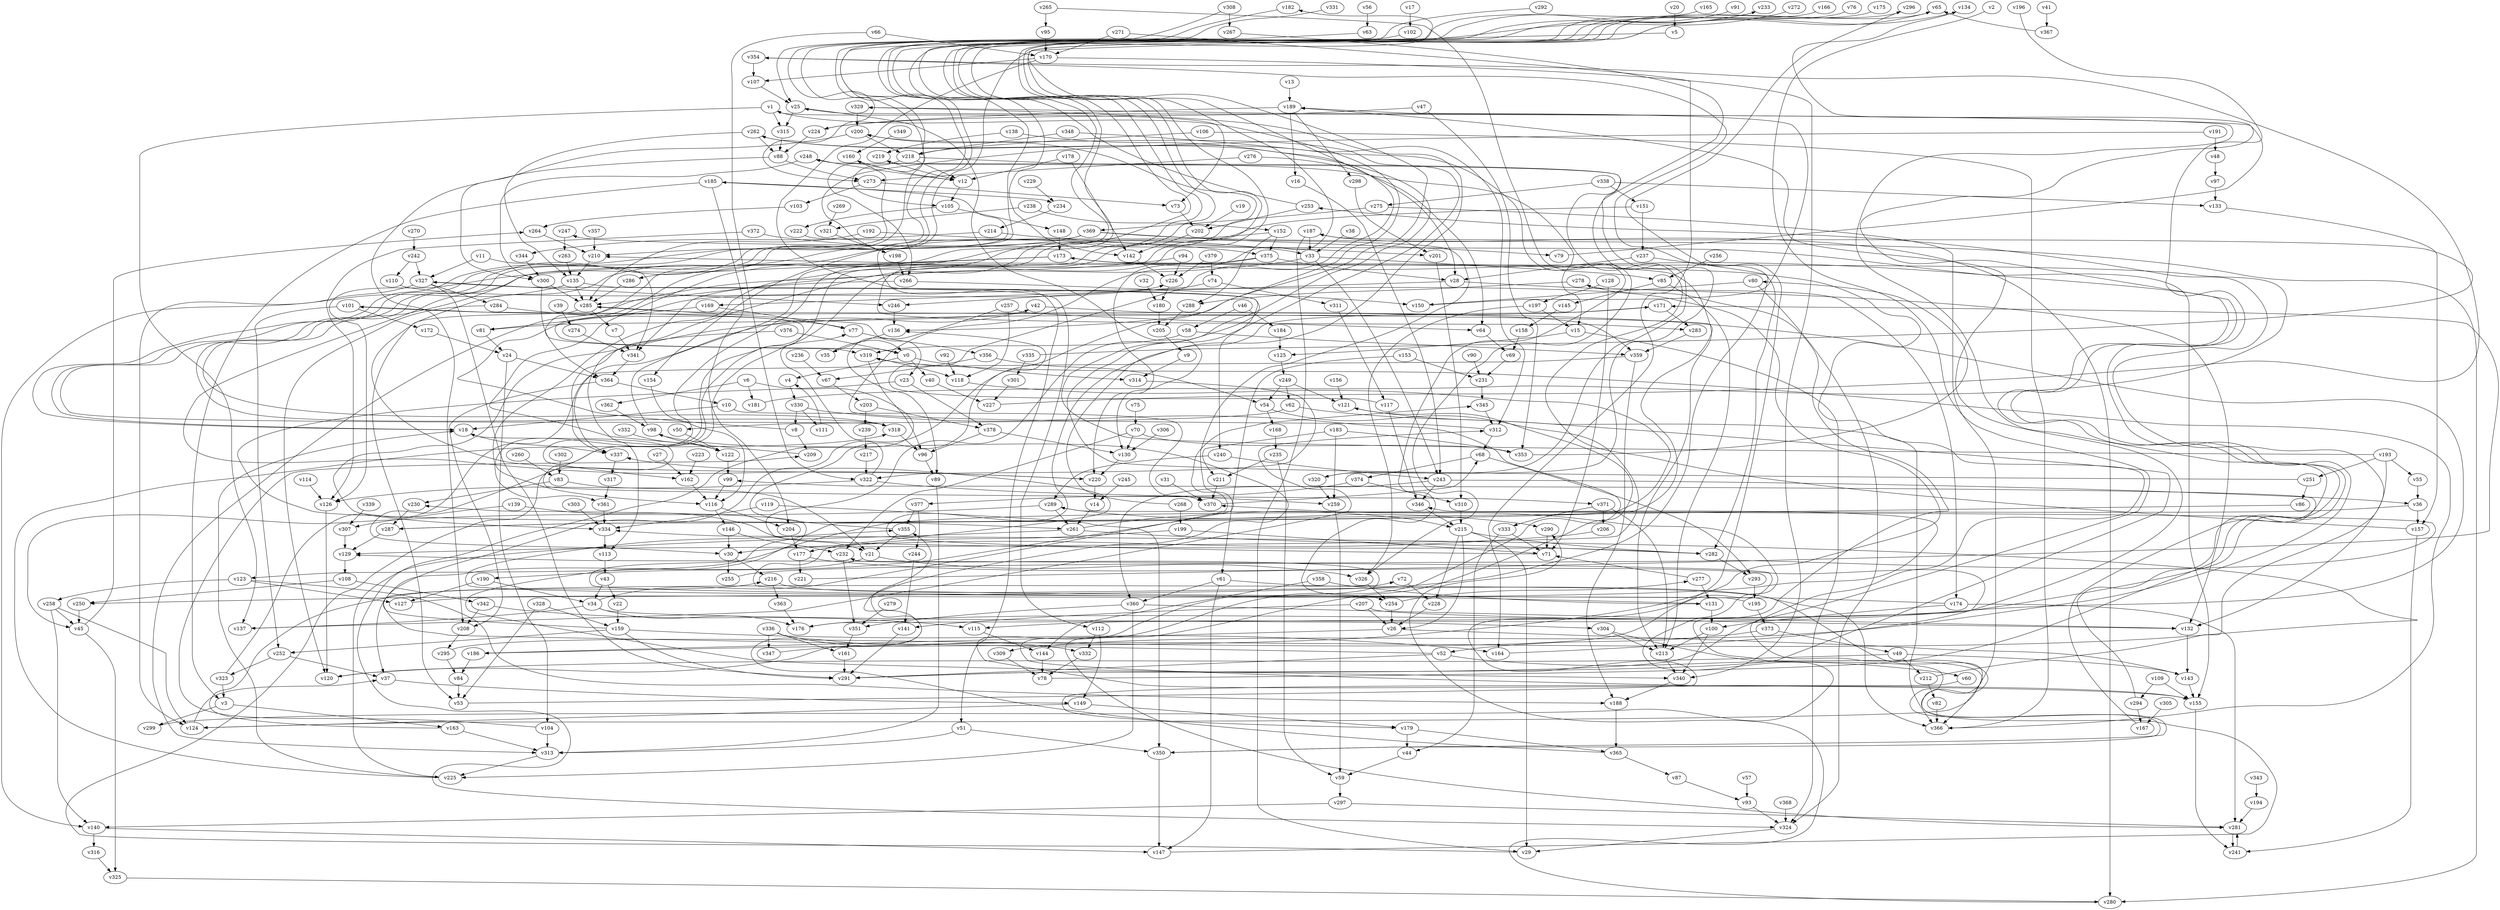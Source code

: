 // Benchmark game 556 - 380 vertices
// time_bound: 50
// targets: v78
digraph G {
    v0 [name="v0", player=1];
    v1 [name="v1", player=1];
    v2 [name="v2", player=1];
    v3 [name="v3", player=1];
    v4 [name="v4", player=1];
    v5 [name="v5", player=1];
    v6 [name="v6", player=0];
    v7 [name="v7", player=1];
    v8 [name="v8", player=1];
    v9 [name="v9", player=0];
    v10 [name="v10", player=0];
    v11 [name="v11", player=1];
    v12 [name="v12", player=0];
    v13 [name="v13", player=1];
    v14 [name="v14", player=1];
    v15 [name="v15", player=1];
    v16 [name="v16", player=1];
    v17 [name="v17", player=0];
    v18 [name="v18", player=1];
    v19 [name="v19", player=1];
    v20 [name="v20", player=0];
    v21 [name="v21", player=0];
    v22 [name="v22", player=1];
    v23 [name="v23", player=0];
    v24 [name="v24", player=1];
    v25 [name="v25", player=1];
    v26 [name="v26", player=0];
    v27 [name="v27", player=0];
    v28 [name="v28", player=0];
    v29 [name="v29", player=0];
    v30 [name="v30", player=0];
    v31 [name="v31", player=0];
    v32 [name="v32", player=0];
    v33 [name="v33", player=1];
    v34 [name="v34", player=0];
    v35 [name="v35", player=1];
    v36 [name="v36", player=0];
    v37 [name="v37", player=0];
    v38 [name="v38", player=0];
    v39 [name="v39", player=1];
    v40 [name="v40", player=0];
    v41 [name="v41", player=0];
    v42 [name="v42", player=1];
    v43 [name="v43", player=0];
    v44 [name="v44", player=1];
    v45 [name="v45", player=0];
    v46 [name="v46", player=1];
    v47 [name="v47", player=0];
    v48 [name="v48", player=0];
    v49 [name="v49", player=1];
    v50 [name="v50", player=0];
    v51 [name="v51", player=0];
    v52 [name="v52", player=1];
    v53 [name="v53", player=1];
    v54 [name="v54", player=1];
    v55 [name="v55", player=0];
    v56 [name="v56", player=1];
    v57 [name="v57", player=0];
    v58 [name="v58", player=0];
    v59 [name="v59", player=1];
    v60 [name="v60", player=0];
    v61 [name="v61", player=0];
    v62 [name="v62", player=1];
    v63 [name="v63", player=1];
    v64 [name="v64", player=0];
    v65 [name="v65", player=0];
    v66 [name="v66", player=1];
    v67 [name="v67", player=1];
    v68 [name="v68", player=0];
    v69 [name="v69", player=0];
    v70 [name="v70", player=0];
    v71 [name="v71", player=1];
    v72 [name="v72", player=0];
    v73 [name="v73", player=0];
    v74 [name="v74", player=1];
    v75 [name="v75", player=1];
    v76 [name="v76", player=0];
    v77 [name="v77", player=0];
    v78 [name="v78", player=1, target=1];
    v79 [name="v79", player=1];
    v80 [name="v80", player=0];
    v81 [name="v81", player=0];
    v82 [name="v82", player=1];
    v83 [name="v83", player=0];
    v84 [name="v84", player=1];
    v85 [name="v85", player=0];
    v86 [name="v86", player=0];
    v87 [name="v87", player=1];
    v88 [name="v88", player=0];
    v89 [name="v89", player=0];
    v90 [name="v90", player=0];
    v91 [name="v91", player=0];
    v92 [name="v92", player=0];
    v93 [name="v93", player=1];
    v94 [name="v94", player=1];
    v95 [name="v95", player=1];
    v96 [name="v96", player=0];
    v97 [name="v97", player=1];
    v98 [name="v98", player=0];
    v99 [name="v99", player=1];
    v100 [name="v100", player=0];
    v101 [name="v101", player=1];
    v102 [name="v102", player=1];
    v103 [name="v103", player=1];
    v104 [name="v104", player=0];
    v105 [name="v105", player=1];
    v106 [name="v106", player=1];
    v107 [name="v107", player=1];
    v108 [name="v108", player=1];
    v109 [name="v109", player=1];
    v110 [name="v110", player=0];
    v111 [name="v111", player=1];
    v112 [name="v112", player=1];
    v113 [name="v113", player=0];
    v114 [name="v114", player=0];
    v115 [name="v115", player=0];
    v116 [name="v116", player=0];
    v117 [name="v117", player=1];
    v118 [name="v118", player=0];
    v119 [name="v119", player=1];
    v120 [name="v120", player=0];
    v121 [name="v121", player=1];
    v122 [name="v122", player=0];
    v123 [name="v123", player=0];
    v124 [name="v124", player=1];
    v125 [name="v125", player=1];
    v126 [name="v126", player=1];
    v127 [name="v127", player=0];
    v128 [name="v128", player=1];
    v129 [name="v129", player=0];
    v130 [name="v130", player=0];
    v131 [name="v131", player=0];
    v132 [name="v132", player=0];
    v133 [name="v133", player=1];
    v134 [name="v134", player=1];
    v135 [name="v135", player=0];
    v136 [name="v136", player=1];
    v137 [name="v137", player=0];
    v138 [name="v138", player=0];
    v139 [name="v139", player=0];
    v140 [name="v140", player=1];
    v141 [name="v141", player=0];
    v142 [name="v142", player=1];
    v143 [name="v143", player=0];
    v144 [name="v144", player=0];
    v145 [name="v145", player=0];
    v146 [name="v146", player=1];
    v147 [name="v147", player=0];
    v148 [name="v148", player=1];
    v149 [name="v149", player=0];
    v150 [name="v150", player=0];
    v151 [name="v151", player=0];
    v152 [name="v152", player=0];
    v153 [name="v153", player=1];
    v154 [name="v154", player=1];
    v155 [name="v155", player=0];
    v156 [name="v156", player=1];
    v157 [name="v157", player=1];
    v158 [name="v158", player=1];
    v159 [name="v159", player=0];
    v160 [name="v160", player=0];
    v161 [name="v161", player=0];
    v162 [name="v162", player=1];
    v163 [name="v163", player=1];
    v164 [name="v164", player=0];
    v165 [name="v165", player=0];
    v166 [name="v166", player=1];
    v167 [name="v167", player=1];
    v168 [name="v168", player=1];
    v169 [name="v169", player=1];
    v170 [name="v170", player=0];
    v171 [name="v171", player=0];
    v172 [name="v172", player=0];
    v173 [name="v173", player=0];
    v174 [name="v174", player=0];
    v175 [name="v175", player=0];
    v176 [name="v176", player=0];
    v177 [name="v177", player=1];
    v178 [name="v178", player=1];
    v179 [name="v179", player=0];
    v180 [name="v180", player=1];
    v181 [name="v181", player=0];
    v182 [name="v182", player=0];
    v183 [name="v183", player=1];
    v184 [name="v184", player=0];
    v185 [name="v185", player=1];
    v186 [name="v186", player=0];
    v187 [name="v187", player=1];
    v188 [name="v188", player=1];
    v189 [name="v189", player=0];
    v190 [name="v190", player=0];
    v191 [name="v191", player=1];
    v192 [name="v192", player=1];
    v193 [name="v193", player=1];
    v194 [name="v194", player=1];
    v195 [name="v195", player=0];
    v196 [name="v196", player=0];
    v197 [name="v197", player=1];
    v198 [name="v198", player=0];
    v199 [name="v199", player=0];
    v200 [name="v200", player=1];
    v201 [name="v201", player=0];
    v202 [name="v202", player=0];
    v203 [name="v203", player=1];
    v204 [name="v204", player=0];
    v205 [name="v205", player=0];
    v206 [name="v206", player=1];
    v207 [name="v207", player=1];
    v208 [name="v208", player=0];
    v209 [name="v209", player=0];
    v210 [name="v210", player=1];
    v211 [name="v211", player=0];
    v212 [name="v212", player=0];
    v213 [name="v213", player=1];
    v214 [name="v214", player=1];
    v215 [name="v215", player=1];
    v216 [name="v216", player=0];
    v217 [name="v217", player=1];
    v218 [name="v218", player=1];
    v219 [name="v219", player=0];
    v220 [name="v220", player=1];
    v221 [name="v221", player=0];
    v222 [name="v222", player=0];
    v223 [name="v223", player=1];
    v224 [name="v224", player=0];
    v225 [name="v225", player=1];
    v226 [name="v226", player=0];
    v227 [name="v227", player=0];
    v228 [name="v228", player=1];
    v229 [name="v229", player=1];
    v230 [name="v230", player=1];
    v231 [name="v231", player=1];
    v232 [name="v232", player=0];
    v233 [name="v233", player=1];
    v234 [name="v234", player=1];
    v235 [name="v235", player=0];
    v236 [name="v236", player=0];
    v237 [name="v237", player=0];
    v238 [name="v238", player=0];
    v239 [name="v239", player=0];
    v240 [name="v240", player=1];
    v241 [name="v241", player=1];
    v242 [name="v242", player=0];
    v243 [name="v243", player=0];
    v244 [name="v244", player=0];
    v245 [name="v245", player=1];
    v246 [name="v246", player=0];
    v247 [name="v247", player=0];
    v248 [name="v248", player=1];
    v249 [name="v249", player=0];
    v250 [name="v250", player=1];
    v251 [name="v251", player=0];
    v252 [name="v252", player=1];
    v253 [name="v253", player=1];
    v254 [name="v254", player=1];
    v255 [name="v255", player=1];
    v256 [name="v256", player=1];
    v257 [name="v257", player=0];
    v258 [name="v258", player=0];
    v259 [name="v259", player=0];
    v260 [name="v260", player=1];
    v261 [name="v261", player=0];
    v262 [name="v262", player=0];
    v263 [name="v263", player=0];
    v264 [name="v264", player=0];
    v265 [name="v265", player=1];
    v266 [name="v266", player=1];
    v267 [name="v267", player=1];
    v268 [name="v268", player=1];
    v269 [name="v269", player=0];
    v270 [name="v270", player=0];
    v271 [name="v271", player=0];
    v272 [name="v272", player=0];
    v273 [name="v273", player=0];
    v274 [name="v274", player=1];
    v275 [name="v275", player=1];
    v276 [name="v276", player=0];
    v277 [name="v277", player=1];
    v278 [name="v278", player=0];
    v279 [name="v279", player=1];
    v280 [name="v280", player=1];
    v281 [name="v281", player=0];
    v282 [name="v282", player=0];
    v283 [name="v283", player=1];
    v284 [name="v284", player=1];
    v285 [name="v285", player=1];
    v286 [name="v286", player=0];
    v287 [name="v287", player=0];
    v288 [name="v288", player=1];
    v289 [name="v289", player=0];
    v290 [name="v290", player=0];
    v291 [name="v291", player=1];
    v292 [name="v292", player=0];
    v293 [name="v293", player=1];
    v294 [name="v294", player=1];
    v295 [name="v295", player=0];
    v296 [name="v296", player=1];
    v297 [name="v297", player=0];
    v298 [name="v298", player=1];
    v299 [name="v299", player=1];
    v300 [name="v300", player=0];
    v301 [name="v301", player=0];
    v302 [name="v302", player=1];
    v303 [name="v303", player=1];
    v304 [name="v304", player=1];
    v305 [name="v305", player=1];
    v306 [name="v306", player=1];
    v307 [name="v307", player=1];
    v308 [name="v308", player=0];
    v309 [name="v309", player=0];
    v310 [name="v310", player=1];
    v311 [name="v311", player=0];
    v312 [name="v312", player=1];
    v313 [name="v313", player=1];
    v314 [name="v314", player=1];
    v315 [name="v315", player=1];
    v316 [name="v316", player=1];
    v317 [name="v317", player=0];
    v318 [name="v318", player=1];
    v319 [name="v319", player=1];
    v320 [name="v320", player=0];
    v321 [name="v321", player=0];
    v322 [name="v322", player=1];
    v323 [name="v323", player=0];
    v324 [name="v324", player=1];
    v325 [name="v325", player=1];
    v326 [name="v326", player=0];
    v327 [name="v327", player=1];
    v328 [name="v328", player=0];
    v329 [name="v329", player=1];
    v330 [name="v330", player=1];
    v331 [name="v331", player=1];
    v332 [name="v332", player=0];
    v333 [name="v333", player=1];
    v334 [name="v334", player=0];
    v335 [name="v335", player=1];
    v336 [name="v336", player=0];
    v337 [name="v337", player=1];
    v338 [name="v338", player=0];
    v339 [name="v339", player=0];
    v340 [name="v340", player=1];
    v341 [name="v341", player=0];
    v342 [name="v342", player=0];
    v343 [name="v343", player=0];
    v344 [name="v344", player=1];
    v345 [name="v345", player=0];
    v346 [name="v346", player=0];
    v347 [name="v347", player=0];
    v348 [name="v348", player=0];
    v349 [name="v349", player=0];
    v350 [name="v350", player=0];
    v351 [name="v351", player=1];
    v352 [name="v352", player=0];
    v353 [name="v353", player=1];
    v354 [name="v354", player=0];
    v355 [name="v355", player=1];
    v356 [name="v356", player=0];
    v357 [name="v357", player=1];
    v358 [name="v358", player=1];
    v359 [name="v359", player=1];
    v360 [name="v360", player=0];
    v361 [name="v361", player=0];
    v362 [name="v362", player=1];
    v363 [name="v363", player=0];
    v364 [name="v364", player=0];
    v365 [name="v365", player=1];
    v366 [name="v366", player=0];
    v367 [name="v367", player=1];
    v368 [name="v368", player=1];
    v369 [name="v369", player=0];
    v370 [name="v370", player=1];
    v371 [name="v371", player=0];
    v372 [name="v372", player=1];
    v373 [name="v373", player=1];
    v374 [name="v374", player=1];
    v375 [name="v375", player=1];
    v376 [name="v376", player=0];
    v377 [name="v377", player=1];
    v378 [name="v378", player=1];
    v379 [name="v379", player=1];

    v0 -> v314;
    v1 -> v137;
    v2 -> v291 [constraint="t >= 1"];
    v3 -> v299;
    v4 -> v330;
    v5 -> v220 [constraint="t < 7"];
    v6 -> v324 [constraint="t < 15"];
    v7 -> v341;
    v8 -> v226 [constraint="t < 12"];
    v9 -> v314;
    v10 -> v370;
    v11 -> v341;
    v12 -> v105;
    v13 -> v189;
    v14 -> v261;
    v15 -> v324;
    v16 -> v243;
    v17 -> v102;
    v18 -> v160 [constraint="t < 10"];
    v19 -> v202;
    v20 -> v5;
    v21 -> v326;
    v22 -> v159;
    v23 -> v261 [constraint="t >= 3"];
    v24 -> v104;
    v25 -> v315;
    v26 -> v143;
    v27 -> v162;
    v28 -> v132;
    v29 -> v18 [constraint="t < 10"];
    v30 -> v255;
    v31 -> v370;
    v32 -> v180;
    v33 -> v243;
    v34 -> v345 [constraint="t >= 4"];
    v35 -> v0 [constraint="t >= 3"];
    v36 -> v340 [constraint="t mod 3 == 1"];
    v37 -> v149;
    v38 -> v33;
    v39 -> v274;
    v40 -> v227;
    v41 -> v367;
    v42 -> v359;
    v43 -> v22;
    v44 -> v59;
    v45 -> v325;
    v46 -> v184;
    v47 -> v353;
    v48 -> v97;
    v49 -> v212;
    v50 -> v122;
    v51 -> v350 [constraint="t < 14"];
    v52 -> v1 [constraint="t mod 2 == 0"];
    v53 -> v296 [constraint="t >= 3"];
    v54 -> v129 [constraint="t >= 2"];
    v55 -> v36;
    v56 -> v63;
    v57 -> v93;
    v58 -> v359;
    v59 -> v297;
    v60 -> v179 [constraint="t >= 5"];
    v61 -> v360;
    v62 -> v366;
    v63 -> v18 [constraint="t < 15"];
    v64 -> v69;
    v65 -> v136 [constraint="t < 14"];
    v66 -> v322;
    v67 -> v203;
    v68 -> v293;
    v69 -> v231;
    v70 -> v353;
    v71 -> v171 [constraint="t mod 3 == 0"];
    v72 -> v228;
    v73 -> v202;
    v74 -> v311;
    v75 -> v70;
    v76 -> v283 [constraint="t mod 4 == 3"];
    v77 -> v356;
    v78 -> v247 [constraint="t mod 5 == 4"];
    v79 -> v329 [constraint="t >= 2"];
    v80 -> v324;
    v81 -> v24;
    v82 -> v366;
    v83 -> v21;
    v84 -> v53;
    v85 -> v213;
    v86 -> v123 [constraint="t mod 5 == 4"];
    v87 -> v93;
    v88 -> v273;
    v89 -> v313;
    v90 -> v231;
    v91 -> v142 [constraint="t >= 4"];
    v92 -> v118;
    v93 -> v324;
    v94 -> v313 [constraint="t mod 5 == 0"];
    v95 -> v170;
    v96 -> v89;
    v97 -> v133;
    v98 -> v200 [constraint="t >= 2"];
    v99 -> v116;
    v100 -> v340;
    v101 -> v371 [constraint="t < 9"];
    v102 -> v318 [constraint="t < 9"];
    v103 -> v264;
    v104 -> v209 [constraint="t mod 3 == 0"];
    v105 -> v222;
    v106 -> v366;
    v107 -> v25;
    v108 -> v342;
    v109 -> v294;
    v110 -> v186 [constraint="t mod 2 == 1"];
    v111 -> v4;
    v112 -> v149;
    v113 -> v43;
    v114 -> v126;
    v115 -> v144;
    v116 -> v204;
    v117 -> v134 [constraint="t mod 2 == 1"];
    v118 -> v287 [constraint="t < 10"];
    v119 -> v350;
    v120 -> v355 [constraint="t mod 3 == 2"];
    v121 -> v281 [constraint="t < 14"];
    v122 -> v99;
    v123 -> v188 [constraint="t >= 5"];
    v124 -> v37;
    v125 -> v249;
    v126 -> v120;
    v127 -> v346 [constraint="t >= 2"];
    v128 -> v71;
    v129 -> v108;
    v130 -> v220;
    v131 -> v230 [constraint="t >= 1"];
    v132 -> v143;
    v133 -> v157;
    v134 -> v115 [constraint="t < 6"];
    v135 -> v140;
    v136 -> v35;
    v137 -> v312 [constraint="t < 6"];
    v138 -> v28;
    v139 -> v307;
    v140 -> v147;
    v141 -> v291;
    v142 -> v226;
    v143 -> v155;
    v144 -> v78;
    v145 -> v158;
    v146 -> v232;
    v147 -> v278 [constraint="t < 12"];
    v148 -> v173;
    v149 -> v179;
    v150 -> v189 [constraint="t >= 4"];
    v151 -> v116 [constraint="t < 14"];
    v152 -> v154;
    v153 -> v61;
    v154 -> v116;
    v155 -> v232 [constraint="t >= 3"];
    v156 -> v121;
    v157 -> v219 [constraint="t >= 1"];
    v158 -> v69;
    v159 -> v72 [constraint="t < 13"];
    v160 -> v12;
    v161 -> v291;
    v162 -> v116;
    v163 -> v216 [constraint="t >= 1"];
    v164 -> v189 [constraint="t < 7"];
    v165 -> v319 [constraint="t < 10"];
    v166 -> v337 [constraint="t mod 2 == 0"];
    v167 -> v25 [constraint="t >= 5"];
    v168 -> v235;
    v169 -> v77;
    v170 -> v112;
    v171 -> v334 [constraint="t mod 5 == 0"];
    v172 -> v24;
    v173 -> v286;
    v174 -> v337 [constraint="t < 10"];
    v175 -> v162 [constraint="t < 12"];
    v176 -> v101 [constraint="t >= 1"];
    v177 -> v176 [constraint="t < 11"];
    v178 -> v142;
    v179 -> v44;
    v180 -> v205;
    v181 -> v173 [constraint="t mod 4 == 1"];
    v182 -> v273 [constraint="t < 11"];
    v183 -> v211;
    v184 -> v125;
    v185 -> v204;
    v186 -> v84;
    v187 -> v280;
    v188 -> v365;
    v189 -> v298;
    v190 -> v34;
    v191 -> v198 [constraint="t >= 3"];
    v192 -> v375;
    v193 -> v327 [constraint="t >= 3"];
    v194 -> v281;
    v195 -> v355 [constraint="t mod 3 == 0"];
    v196 -> v309 [constraint="t mod 5 == 3"];
    v197 -> v326;
    v198 -> v266;
    v199 -> v71;
    v200 -> v300;
    v201 -> v310;
    v202 -> v142;
    v203 -> v239;
    v204 -> v177;
    v205 -> v9;
    v206 -> v30 [constraint="t < 6"];
    v207 -> v141;
    v208 -> v295;
    v209 -> v182 [constraint="t < 7"];
    v210 -> v135;
    v211 -> v370;
    v212 -> v253 [constraint="t >= 2"];
    v213 -> v340;
    v214 -> v344;
    v215 -> v29;
    v216 -> v124 [constraint="t < 13"];
    v217 -> v322;
    v218 -> v266;
    v219 -> v12;
    v220 -> v185 [constraint="t < 14"];
    v221 -> v171 [constraint="t < 11"];
    v222 -> v190 [constraint="t >= 5"];
    v223 -> v162;
    v224 -> v88;
    v225 -> v318 [constraint="t < 13"];
    v226 -> v180;
    v227 -> v354 [constraint="t mod 2 == 1"];
    v228 -> v26;
    v229 -> v234;
    v230 -> v287;
    v231 -> v345;
    v232 -> v351;
    v233 -> v0 [constraint="t < 15"];
    v234 -> v214;
    v235 -> v211;
    v236 -> v67;
    v237 -> v282;
    v238 -> v152;
    v239 -> v217;
    v240 -> v243;
    v241 -> v281 [constraint="t mod 3 == 1"];
    v242 -> v327;
    v243 -> v36;
    v244 -> v141;
    v245 -> v14;
    v246 -> v136;
    v247 -> v263;
    v248 -> v12;
    v249 -> v54;
    v250 -> v45;
    v251 -> v200 [constraint="t >= 3"];
    v252 -> v37;
    v253 -> v233 [constraint="t >= 5"];
    v254 -> v277 [constraint="t < 12"];
    v255 -> v289 [constraint="t < 13"];
    v256 -> v85;
    v257 -> v118;
    v258 -> v124;
    v259 -> v59;
    v260 -> v83;
    v261 -> v215 [constraint="t >= 1"];
    v262 -> v254 [constraint="t mod 2 == 1"];
    v263 -> v135;
    v264 -> v210;
    v265 -> v326 [constraint="t >= 1"];
    v266 -> v341;
    v267 -> v320 [constraint="t mod 5 == 1"];
    v268 -> v329 [constraint="t mod 4 == 1"];
    v269 -> v321;
    v270 -> v242;
    v271 -> v164;
    v272 -> v361 [constraint="t mod 3 == 2"];
    v273 -> v73;
    v274 -> v341;
    v275 -> v366;
    v276 -> v64;
    v277 -> v71 [constraint="t >= 4"];
    v278 -> v288;
    v279 -> v351;
    v280 -> v290 [constraint="t >= 5"];
    v281 -> v241;
    v282 -> v262 [constraint="t >= 1"];
    v283 -> v359;
    v284 -> v120;
    v285 -> v7;
    v286 -> v285;
    v287 -> v285 [constraint="t < 13"];
    v288 -> v205;
    v289 -> v45;
    v290 -> v71;
    v291 -> v121 [constraint="t >= 3"];
    v292 -> v318 [constraint="t mod 5 == 4"];
    v293 -> v195;
    v294 -> v99 [constraint="t < 8"];
    v295 -> v129 [constraint="t >= 5"];
    v296 -> v30 [constraint="t < 13"];
    v297 -> v140;
    v298 -> v201;
    v299 -> v370 [constraint="t mod 2 == 1"];
    v300 -> v364;
    v301 -> v227;
    v302 -> v83;
    v303 -> v334;
    v304 -> v350 [constraint="t >= 2"];
    v305 -> v167;
    v306 -> v130;
    v307 -> v129;
    v308 -> v25 [constraint="t mod 5 == 2"];
    v309 -> v78;
    v310 -> v215;
    v311 -> v117;
    v312 -> v65 [constraint="t mod 3 == 0"];
    v313 -> v225;
    v314 -> v322 [constraint="t >= 1"];
    v315 -> v88;
    v316 -> v325;
    v317 -> v361;
    v318 -> v96;
    v319 -> v118;
    v320 -> v248 [constraint="t mod 2 == 0"];
    v321 -> v198;
    v322 -> v77;
    v323 -> v42 [constraint="t >= 5"];
    v324 -> v29;
    v325 -> v280;
    v326 -> v254;
    v327 -> v246;
    v328 -> v53;
    v329 -> v200;
    v330 -> v155 [constraint="t mod 4 == 0"];
    v331 -> v105 [constraint="t < 8"];
    v332 -> v78;
    v333 -> v44;
    v334 -> v113;
    v335 -> v187 [constraint="t < 14"];
    v336 -> v161;
    v337 -> v317;
    v338 -> v151;
    v339 -> v307;
    v340 -> v188;
    v341 -> v364;
    v342 -> v115;
    v343 -> v194;
    v344 -> v300;
    v345 -> v312;
    v346 -> v215;
    v347 -> v334 [constraint="t < 7"];
    v348 -> v218;
    v349 -> v160;
    v350 -> v210 [constraint="t mod 4 == 2"];
    v351 -> v161;
    v352 -> v122;
    v353 -> v80 [constraint="t < 14"];
    v354 -> v250 [constraint="t >= 1"];
    v355 -> v136 [constraint="t < 8"];
    v356 -> v54;
    v357 -> v210;
    v358 -> v131;
    v359 -> v337 [constraint="t >= 5"];
    v360 -> v132;
    v361 -> v334;
    v362 -> v98;
    v363 -> v176;
    v364 -> v10;
    v365 -> v98 [constraint="t < 9"];
    v366 -> v319 [constraint="t mod 2 == 0"];
    v367 -> v65 [constraint="t < 13"];
    v368 -> v324;
    v369 -> v51;
    v370 -> v68 [constraint="t < 14"];
    v371 -> v333;
    v372 -> v126;
    v373 -> v52;
    v374 -> v377;
    v375 -> v318 [constraint="t < 9"];
    v376 -> v113;
    v377 -> v244;
    v378 -> v130;
    v379 -> v226;
    v0 -> v4;
    v261 -> v282;
    v100 -> v213;
    v155 -> v241;
    v258 -> v140;
    v131 -> v100;
    v18 -> v337;
    v215 -> v282;
    v183 -> v353;
    v277 -> v131;
    v28 -> v169;
    v24 -> v364;
    v369 -> v79;
    v1 -> v315;
    v375 -> v220;
    v101 -> v252;
    v8 -> v209;
    v212 -> v82;
    v159 -> v164;
    v0 -> v40;
    v338 -> v275;
    v33 -> v285;
    v187 -> v29;
    v207 -> v26;
    v3 -> v163;
    v117 -> v346;
    v51 -> v313;
    v257 -> v64;
    v10 -> v18;
    v330 -> v111;
    v284 -> v77;
    v47 -> v224;
    v43 -> v34;
    v98 -> v122;
    v371 -> v206;
    v34 -> v137;
    v289 -> v290;
    v173 -> v155;
    v225 -> v18;
    v336 -> v347;
    v62 -> v50;
    v153 -> v231;
    v199 -> v177;
    v249 -> v121;
    v66 -> v170;
    v308 -> v267;
    v354 -> v107;
    v190 -> v127;
    v304 -> v213;
    v192 -> v285;
    v157 -> v241;
    v45 -> v264;
    v173 -> v213;
    v74 -> v246;
    v369 -> v280;
    v109 -> v155;
    v6 -> v362;
    v207 -> v132;
    v328 -> v159;
    v278 -> v174;
    v146 -> v30;
    v174 -> v100;
    v151 -> v237;
    v42 -> v81;
    v216 -> v363;
    v169 -> v81;
    v116 -> v146;
    v1 -> v73;
    v185 -> v234;
    v285 -> v23;
    v123 -> v258;
    v320 -> v259;
    v34 -> v304;
    v152 -> v375;
    v360 -> v351;
    v70 -> v232;
    v266 -> v150;
    v214 -> v201;
    v94 -> v226;
    v287 -> v129;
    v282 -> v293;
    v26 -> v186;
    v61 -> v147;
    v235 -> v59;
    v369 -> v210;
    v297 -> v281;
    v327 -> v291;
    v379 -> v74;
    v68 -> v374;
    v258 -> v45;
    v257 -> v89;
    v70 -> v130;
    v376 -> v0;
    v138 -> v219;
    v61 -> v366;
    v373 -> v49;
    v152 -> v288;
    v248 -> v300;
    v359 -> v188;
    v135 -> v285;
    v189 -> v224;
    v193 -> v251;
    v218 -> v15;
    v49 -> v120;
    v276 -> v273;
    v101 -> v172;
    v333 -> v71;
    v261 -> v225;
    v378 -> v96;
    v327 -> v124;
    v375 -> v28;
    v238 -> v321;
    v265 -> v95;
    v25 -> v130;
    v338 -> v133;
    v294 -> v167;
    v253 -> v202;
    v350 -> v147;
    v242 -> v110;
    v218 -> v12;
    v348 -> v312;
    v374 -> v310;
    v36 -> v157;
    v215 -> v228;
    v135 -> v240;
    v249 -> v62;
    v170 -> v107;
    v322 -> v259;
    v273 -> v103;
    v106 -> v218;
    v197 -> v15;
    v342 -> v208;
    v193 -> v55;
    v323 -> v3;
    v262 -> v88;
    v377 -> v355;
    v49 -> v143;
    v187 -> v33;
    v319 -> v96;
    v11 -> v327;
    v140 -> v316;
    v80 -> v150;
    v52 -> v60;
    v34 -> v176;
    v189 -> v16;
    v215 -> v26;
    v364 -> v208;
    v275 -> v369;
    v58 -> v319;
    v220 -> v14;
    v119 -> v334;
    v88 -> v208;
    v251 -> v86;
    v322 -> v126;
    v254 -> v26;
    v300 -> v285;
    v295 -> v84;
    v185 -> v3;
    v171 -> v283;
    v179 -> v365;
    v365 -> v87;
    v289 -> v261;
    v178 -> v12;
    v330 -> v8;
    v159 -> v291;
    v335 -> v301;
    v23 -> v378;
    v177 -> v221;
    v193 -> v132;
    v105 -> v148;
    v268 -> v199;
    v149 -> v124;
    v30 -> v216;
    v200 -> v218;
    v46 -> v58;
    v271 -> v170;
    v54 -> v168;
    v15 -> v125;
    v336 -> v332;
    v237 -> v28;
    v356 -> v67;
    v195 -> v373;
    v312 -> v68;
    v252 -> v323;
    v360 -> v225;
    v128 -> v197;
    v52 -> v291;
    v163 -> v313;
    v243 -> v346;
    v6 -> v181;
    v108 -> v250;
    v123 -> v127;
    v372 -> v33;
    v21 -> v37;
    v371 -> v213;
    v174 -> v281;
    v285 -> v53;
    v243 -> v360;
    v203 -> v378;
    v159 -> v252;
    v358 -> v144;
    v240 -> v289;
    v262 -> v135;
    v33 -> v85;
    v83 -> v230;
    v327 -> v284;
    v104 -> v313;
    v173 -> v126;
    v139 -> v21;
    v355 -> v21;
    v183 -> v259;
    v85 -> v145;
    v112 -> v332;
    v191 -> v48;
    v170 -> v340;
}
